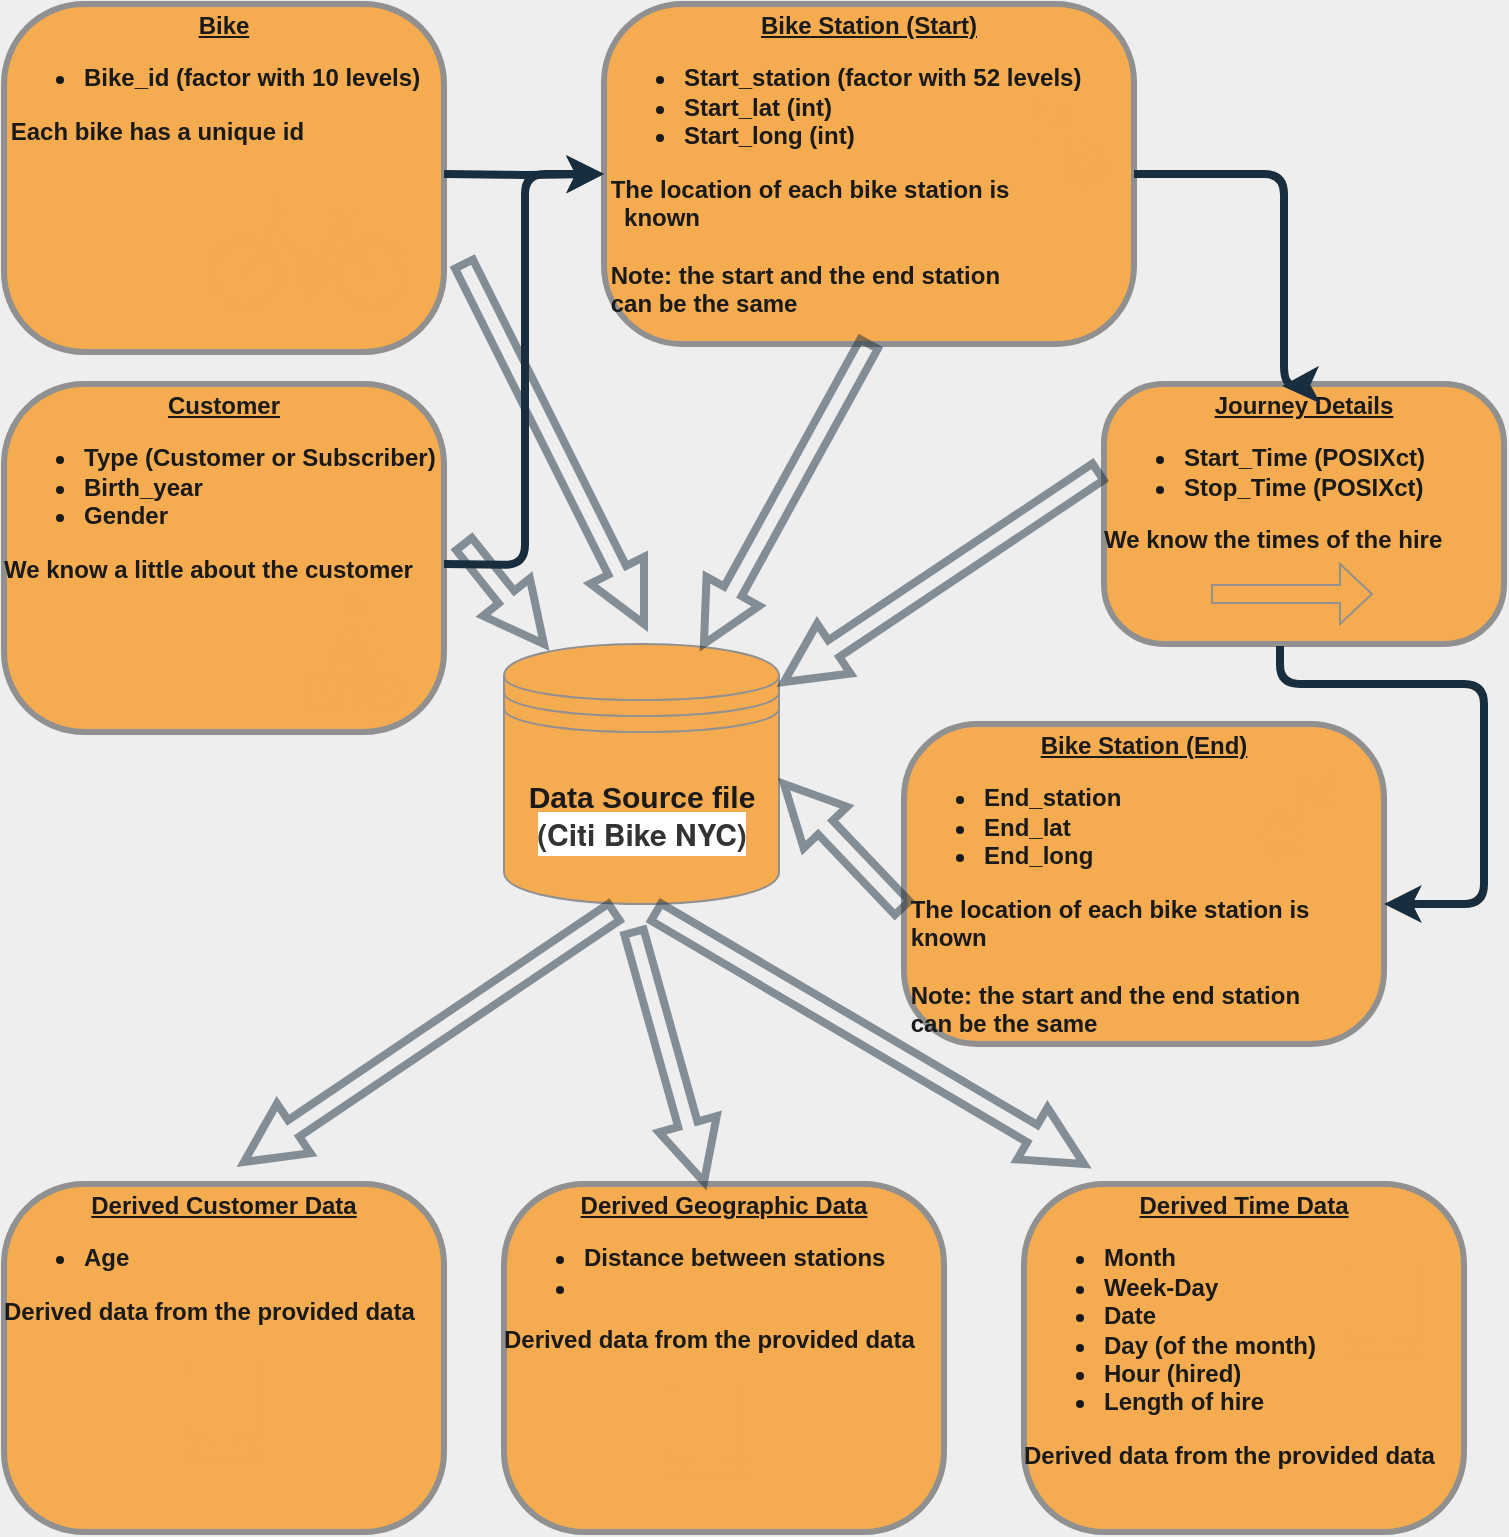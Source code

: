 <mxfile version="16.4.5" type="github">
  <diagram name="Page-1" id="c7558073-3199-34d8-9f00-42111426c3f3">
    <mxGraphModel dx="950" dy="807" grid="1" gridSize="10" guides="1" tooltips="1" connect="1" arrows="1" fold="1" page="1" pageScale="1" pageWidth="826" pageHeight="1169" background="#EEEEEE" math="0" shadow="0">
      <root>
        <mxCell id="0" />
        <mxCell id="1" parent="0" />
        <mxCell id="DKgWzSn5s0b5Owi-XkWh-102" value="" style="group;fontColor=#1A1A1A;" vertex="1" connectable="0" parent="1">
          <mxGeometry x="40" y="10" width="220" height="174" as="geometry" />
        </mxCell>
        <mxCell id="2" value="&lt;p style=&quot;text-align: center ; margin: 4px 0px 0px ; text-decoration: underline&quot;&gt;Bike&lt;/p&gt;&lt;p style=&quot;margin: 4px 0px 0px&quot;&gt;&lt;/p&gt;&lt;ul&gt;&lt;li&gt;Bike_id (factor with 10 levels)&lt;/li&gt;&lt;/ul&gt;&lt;div&gt;&lt;span style=&quot;white-space: pre&quot;&gt;	&lt;/span&gt;Each bike has a unique id&lt;/div&gt;&lt;p&gt;&lt;/p&gt;" style="verticalAlign=middle;align=left;overflow=fill;fontSize=12;fontFamily=Helvetica;html=1;rounded=1;fontStyle=1;strokeWidth=3;fillColor=#F5AB50;arcSize=23;strokeColor=#909090;fontColor=#1A1A1A;" parent="DKgWzSn5s0b5Owi-XkWh-102" vertex="1">
          <mxGeometry width="220" height="174" as="geometry" />
        </mxCell>
        <mxCell id="DKgWzSn5s0b5Owi-XkWh-97" value="" style="shape=mxgraph.signs.transportation.bicycle_2;html=1;pointerEvents=1;fillColor=#F5AB50;strokeColor=none;verticalLabelPosition=bottom;verticalAlign=top;align=center;sketch=0;fontColor=#1A1A1A;" vertex="1" parent="DKgWzSn5s0b5Owi-XkWh-102">
          <mxGeometry x="102.5" y="97" width="99" height="56" as="geometry" />
        </mxCell>
        <mxCell id="DKgWzSn5s0b5Owi-XkWh-106" value="" style="group;fontColor=#1A1A1A;" vertex="1" connectable="0" parent="1">
          <mxGeometry x="490" y="370" width="240" height="160" as="geometry" />
        </mxCell>
        <mxCell id="DKgWzSn5s0b5Owi-XkWh-104" value="&lt;p style=&quot;text-align: center ; margin: 4px 0px 0px ; text-decoration: underline&quot;&gt;Bike Station (End)&lt;/p&gt;&lt;p style=&quot;margin: 4px 0px 0px&quot;&gt;&lt;/p&gt;&lt;ul&gt;&lt;li&gt;&lt;span style=&quot;text-align: center&quot;&gt;End&lt;/span&gt;_station&lt;/li&gt;&lt;li&gt;&lt;span style=&quot;text-align: center&quot;&gt;End&lt;/span&gt;_lat&lt;/li&gt;&lt;li&gt;&lt;span style=&quot;text-align: center&quot;&gt;End&lt;/span&gt;_long&lt;/li&gt;&lt;/ul&gt;&lt;div&gt;&lt;span style=&quot;white-space: pre&quot;&gt;	&lt;/span&gt;The location of each bike station is&lt;br&gt;&lt;span style=&quot;white-space: pre&quot;&gt;	&lt;/span&gt;known&lt;br&gt;&lt;br&gt;&lt;span style=&quot;white-space: pre&quot;&gt;	&lt;/span&gt;Note: the start and the end station&lt;br&gt;&lt;span&gt;	&lt;/span&gt;&lt;span style=&quot;white-space: pre&quot;&gt;	&lt;/span&gt;can be the same&lt;br&gt;&lt;/div&gt;&lt;p&gt;&lt;/p&gt;&lt;p&gt;&lt;/p&gt;" style="verticalAlign=middle;align=left;overflow=fill;fontSize=12;fontFamily=Helvetica;html=1;rounded=1;fontStyle=1;strokeWidth=3;fillColor=#F5AB50;arcSize=23;strokeColor=#909090;fontColor=#1A1A1A;" vertex="1" parent="DKgWzSn5s0b5Owi-XkWh-106">
          <mxGeometry width="240.0" height="160" as="geometry" />
        </mxCell>
        <mxCell id="DKgWzSn5s0b5Owi-XkWh-105" value="" style="shape=mxgraph.signs.travel.point_of_interest;html=1;pointerEvents=1;fillColor=#F5AB50;strokeColor=none;verticalLabelPosition=bottom;verticalAlign=top;align=center;sketch=0;rotation=90;fontColor=#1A1A1A;" vertex="1" parent="DKgWzSn5s0b5Owi-XkWh-106">
          <mxGeometry x="174.545" y="27.586" width="43.636" height="38.621" as="geometry" />
        </mxCell>
        <mxCell id="DKgWzSn5s0b5Owi-XkWh-121" value="" style="group;fontColor=#1A1A1A;" vertex="1" connectable="0" parent="1">
          <mxGeometry x="40" y="600" width="220" height="174" as="geometry" />
        </mxCell>
        <mxCell id="DKgWzSn5s0b5Owi-XkWh-117" value="&lt;p style=&quot;text-align: center ; margin: 4px 0px 0px ; text-decoration: underline&quot;&gt;Derived Customer Data&lt;/p&gt;&lt;p style=&quot;margin: 4px 0px 0px&quot;&gt;&lt;/p&gt;&lt;ul&gt;&lt;li&gt;Age&lt;/li&gt;&lt;/ul&gt;&lt;div&gt;Derived data from the provided data&lt;/div&gt;&lt;p&gt;&lt;/p&gt;&lt;p&gt;&lt;/p&gt;" style="verticalAlign=middle;align=left;overflow=fill;fontSize=12;fontFamily=Helvetica;html=1;rounded=1;fontStyle=1;strokeWidth=3;fillColor=#F5AB50;arcSize=23;strokeColor=#909090;fontColor=#1A1A1A;" vertex="1" parent="DKgWzSn5s0b5Owi-XkWh-121">
          <mxGeometry width="220" height="174" as="geometry" />
        </mxCell>
        <mxCell id="DKgWzSn5s0b5Owi-XkWh-119" value="" style="shape=mxgraph.signs.tech.computer;html=1;pointerEvents=1;fillColor=#F5AB50;strokeColor=none;verticalLabelPosition=bottom;verticalAlign=top;align=center;sketch=0;fontColor=#1A1A1A;" vertex="1" parent="DKgWzSn5s0b5Owi-XkWh-121">
          <mxGeometry x="90" y="90" width="40" height="50" as="geometry" />
        </mxCell>
        <mxCell id="DKgWzSn5s0b5Owi-XkWh-122" value="" style="group;fontColor=#1A1A1A;" vertex="1" connectable="0" parent="1">
          <mxGeometry x="290" y="600" width="220" height="174" as="geometry" />
        </mxCell>
        <mxCell id="DKgWzSn5s0b5Owi-XkWh-113" value="&lt;p style=&quot;text-align: center ; margin: 4px 0px 0px ; text-decoration: underline&quot;&gt;Derived Geographic Data&lt;/p&gt;&lt;p style=&quot;margin: 4px 0px 0px&quot;&gt;&lt;/p&gt;&lt;ul&gt;&lt;li&gt;Distance between stations&lt;/li&gt;&lt;li&gt;&lt;br&gt;&lt;/li&gt;&lt;/ul&gt;&lt;div&gt;Derived data from the provided data&lt;/div&gt;&lt;p&gt;&lt;/p&gt;&lt;p&gt;&lt;/p&gt;" style="verticalAlign=middle;align=left;overflow=fill;fontSize=12;fontFamily=Helvetica;html=1;rounded=1;fontStyle=1;strokeWidth=3;fillColor=#F5AB50;arcSize=23;strokeColor=#909090;fontColor=#1A1A1A;" vertex="1" parent="DKgWzSn5s0b5Owi-XkWh-122">
          <mxGeometry width="220" height="174" as="geometry" />
        </mxCell>
        <mxCell id="DKgWzSn5s0b5Owi-XkWh-115" value="" style="shape=mxgraph.signs.tech.computer;html=1;pointerEvents=1;fillColor=#F5AB50;strokeColor=none;verticalLabelPosition=bottom;verticalAlign=top;align=center;sketch=0;fontColor=#1A1A1A;" vertex="1" parent="DKgWzSn5s0b5Owi-XkWh-122">
          <mxGeometry x="83" y="100" width="40" height="50" as="geometry" />
        </mxCell>
        <mxCell id="DKgWzSn5s0b5Owi-XkWh-123" value="" style="group;fontColor=#1A1A1A;" vertex="1" connectable="0" parent="1">
          <mxGeometry x="550" y="600" width="220" height="174" as="geometry" />
        </mxCell>
        <mxCell id="DKgWzSn5s0b5Owi-XkWh-116" value="&lt;p style=&quot;text-align: center ; margin: 4px 0px 0px ; text-decoration: underline&quot;&gt;Derived Time Data&lt;/p&gt;&lt;p style=&quot;margin: 4px 0px 0px&quot;&gt;&lt;/p&gt;&lt;ul&gt;&lt;li&gt;Month&lt;/li&gt;&lt;li&gt;Week-Day&lt;/li&gt;&lt;li&gt;Date&lt;/li&gt;&lt;li&gt;Day (of the month)&lt;/li&gt;&lt;li&gt;Hour (hired)&lt;/li&gt;&lt;li&gt;Length of hire&lt;/li&gt;&lt;/ul&gt;&lt;div&gt;Derived data from the provided data&lt;/div&gt;&lt;p&gt;&lt;/p&gt;&lt;p&gt;&lt;/p&gt;" style="verticalAlign=middle;align=left;overflow=fill;fontSize=12;fontFamily=Helvetica;html=1;rounded=1;fontStyle=1;strokeWidth=3;fillColor=#F5AB50;arcSize=23;strokeColor=#909090;fontColor=#1A1A1A;" vertex="1" parent="DKgWzSn5s0b5Owi-XkWh-123">
          <mxGeometry width="220" height="174" as="geometry" />
        </mxCell>
        <mxCell id="DKgWzSn5s0b5Owi-XkWh-120" value="" style="shape=mxgraph.signs.tech.computer;html=1;pointerEvents=1;fillColor=#F5AB50;strokeColor=none;verticalLabelPosition=bottom;verticalAlign=top;align=center;sketch=0;fontColor=#1A1A1A;" vertex="1" parent="DKgWzSn5s0b5Owi-XkWh-123">
          <mxGeometry x="160" y="40" width="40" height="50" as="geometry" />
        </mxCell>
        <mxCell id="DKgWzSn5s0b5Owi-XkWh-118" value="" style="group;fontColor=#1A1A1A;" vertex="1" connectable="0" parent="1">
          <mxGeometry x="340" y="10" width="265" height="170" as="geometry" />
        </mxCell>
        <mxCell id="DKgWzSn5s0b5Owi-XkWh-100" value="&lt;p style=&quot;text-align: center ; margin: 4px 0px 0px ; text-decoration: underline&quot;&gt;Bike Station (Start)&lt;/p&gt;&lt;p style=&quot;margin: 4px 0px 0px&quot;&gt;&lt;/p&gt;&lt;ul&gt;&lt;li&gt;Start_station (factor with 52 levels)&lt;/li&gt;&lt;li&gt;Start_lat (int)&lt;/li&gt;&lt;li&gt;Start_long (int)&lt;/li&gt;&lt;/ul&gt;&lt;div&gt;&lt;span style=&quot;white-space: pre&quot;&gt;	&lt;/span&gt;The location of each bike station is&lt;br&gt;&amp;nbsp; &lt;span style=&quot;white-space: pre&quot;&gt;	&lt;/span&gt;known&lt;br&gt;&lt;br&gt;&lt;span style=&quot;white-space: pre&quot;&gt;	&lt;/span&gt;Note: the start and the end station&lt;br&gt;&lt;span style=&quot;white-space: pre&quot;&gt;	&lt;/span&gt;can be the same&lt;br&gt;&lt;/div&gt;&lt;p&gt;&lt;/p&gt;&lt;p&gt;&lt;/p&gt;" style="verticalAlign=middle;align=left;overflow=fill;fontSize=12;fontFamily=Helvetica;html=1;rounded=1;fontStyle=1;strokeWidth=3;fillColor=#F5AB50;arcSize=23;strokeColor=#909090;fontColor=#1A1A1A;" vertex="1" parent="DKgWzSn5s0b5Owi-XkWh-118">
          <mxGeometry width="265" height="170" as="geometry" />
        </mxCell>
        <mxCell id="DKgWzSn5s0b5Owi-XkWh-99" value="" style="shape=mxgraph.signs.travel.point_of_interest;html=1;pointerEvents=1;fillColor=#F5AB50;strokeColor=none;verticalLabelPosition=bottom;verticalAlign=top;align=center;sketch=0;fontColor=#1A1A1A;" vertex="1" parent="DKgWzSn5s0b5Owi-XkWh-118">
          <mxGeometry x="214.038" y="48.851" width="37.712" height="44.943" as="geometry" />
        </mxCell>
        <mxCell id="DKgWzSn5s0b5Owi-XkWh-128" value="" style="group;fontColor=#1A1A1A;" vertex="1" connectable="0" parent="1">
          <mxGeometry x="40" y="200" width="220" height="174" as="geometry" />
        </mxCell>
        <mxCell id="DKgWzSn5s0b5Owi-XkWh-109" value="&lt;p style=&quot;text-align: center ; margin: 4px 0px 0px ; text-decoration: underline&quot;&gt;Customer&lt;/p&gt;&lt;p style=&quot;margin: 4px 0px 0px&quot;&gt;&lt;/p&gt;&lt;ul&gt;&lt;li&gt;Type (Customer or Subscriber)&lt;/li&gt;&lt;li&gt;Birth_year&lt;/li&gt;&lt;li&gt;Gender&lt;/li&gt;&lt;/ul&gt;&lt;div&gt;We know a little about the customer&lt;br&gt;&lt;br&gt;&lt;/div&gt;&lt;p&gt;&lt;/p&gt;&lt;p&gt;&lt;/p&gt;" style="verticalAlign=middle;align=left;overflow=fill;fontSize=12;fontFamily=Helvetica;html=1;rounded=1;fontStyle=1;strokeWidth=3;fillColor=#F5AB50;arcSize=23;strokeColor=#909090;fontColor=#1A1A1A;" vertex="1" parent="DKgWzSn5s0b5Owi-XkWh-128">
          <mxGeometry width="220" height="174" as="geometry" />
        </mxCell>
        <mxCell id="DKgWzSn5s0b5Owi-XkWh-98" value="" style="shape=mxgraph.signs.transportation.bicycler;html=1;pointerEvents=1;fillColor=#F5AB50;strokeColor=none;verticalLabelPosition=bottom;verticalAlign=top;align=center;sketch=0;fontColor=#1A1A1A;" vertex="1" parent="DKgWzSn5s0b5Owi-XkWh-128">
          <mxGeometry x="150" y="106" width="50" height="58" as="geometry" />
        </mxCell>
        <mxCell id="DKgWzSn5s0b5Owi-XkWh-142" value="" style="shape=arrow;endArrow=classic;html=1;rounded=1;sketch=0;fontSize=15;strokeColor=#182E3E;strokeWidth=4;curved=0;opacity=50;labelBackgroundColor=#EEEEEE;fontColor=#1A1A1A;" edge="1" parent="DKgWzSn5s0b5Owi-XkWh-128">
          <mxGeometry width="50" height="50" relative="1" as="geometry">
            <mxPoint x="230" y="-60" as="sourcePoint" />
            <mxPoint x="320" y="120" as="targetPoint" />
            <Array as="points">
              <mxPoint x="297.57" y="50" />
            </Array>
          </mxGeometry>
        </mxCell>
        <mxCell id="DKgWzSn5s0b5Owi-XkWh-129" value="" style="group;fontColor=#1A1A1A;" vertex="1" connectable="0" parent="1">
          <mxGeometry x="590" y="200" width="200" height="130" as="geometry" />
        </mxCell>
        <mxCell id="DKgWzSn5s0b5Owi-XkWh-125" value="&lt;p style=&quot;text-align: center ; margin: 4px 0px 0px ; text-decoration: underline&quot;&gt;Journey Details&lt;/p&gt;&lt;p style=&quot;margin: 4px 0px 0px&quot;&gt;&lt;/p&gt;&lt;ul&gt;&lt;li&gt;Start_Time (POSIXct)&lt;/li&gt;&lt;li&gt;Stop_Time (POSIXct)&lt;/li&gt;&lt;/ul&gt;&lt;div&gt;We know the times of the hire&lt;br&gt;&lt;br&gt;&lt;/div&gt;&lt;p&gt;&lt;/p&gt;&lt;p&gt;&lt;/p&gt;" style="verticalAlign=middle;align=left;overflow=fill;fontSize=12;fontFamily=Helvetica;html=1;rounded=1;fontStyle=1;strokeWidth=3;fillColor=#F5AB50;arcSize=23;strokeColor=#909090;fontColor=#1A1A1A;" vertex="1" parent="DKgWzSn5s0b5Owi-XkWh-129">
          <mxGeometry width="200" height="130" as="geometry" />
        </mxCell>
        <mxCell id="DKgWzSn5s0b5Owi-XkWh-127" value="" style="shape=singleArrow;whiteSpace=wrap;html=1;fillColor=#F5AB50;strokeColor=#909090;fontColor=#1A1A1A;" vertex="1" parent="DKgWzSn5s0b5Owi-XkWh-129">
          <mxGeometry x="54" y="90" width="80" height="30" as="geometry" />
        </mxCell>
        <mxCell id="DKgWzSn5s0b5Owi-XkWh-130" value="" style="edgeStyle=orthogonalEdgeStyle;curved=0;rounded=1;sketch=0;orthogonalLoop=1;jettySize=auto;html=1;strokeWidth=4;strokeColor=#182E3E;labelBackgroundColor=#EEEEEE;fontColor=#1A1A1A;" edge="1" parent="1" target="DKgWzSn5s0b5Owi-XkWh-100">
          <mxGeometry relative="1" as="geometry">
            <mxPoint x="260" y="95" as="sourcePoint" />
          </mxGeometry>
        </mxCell>
        <mxCell id="DKgWzSn5s0b5Owi-XkWh-131" value="" style="edgeStyle=orthogonalEdgeStyle;curved=0;rounded=1;sketch=0;orthogonalLoop=1;jettySize=auto;html=1;strokeWidth=4;strokeColor=#182E3E;entryX=0;entryY=0.5;entryDx=0;entryDy=0;labelBackgroundColor=#EEEEEE;fontColor=#1A1A1A;" edge="1" parent="1" target="DKgWzSn5s0b5Owi-XkWh-100">
          <mxGeometry relative="1" as="geometry">
            <mxPoint x="260" y="290" as="sourcePoint" />
            <mxPoint x="350" y="105" as="targetPoint" />
          </mxGeometry>
        </mxCell>
        <mxCell id="DKgWzSn5s0b5Owi-XkWh-133" value="" style="edgeStyle=orthogonalEdgeStyle;curved=0;rounded=1;sketch=0;orthogonalLoop=1;jettySize=auto;html=1;strokeColor=#182E3E;strokeWidth=4;exitX=1;exitY=0.5;exitDx=0;exitDy=0;entryX=0.445;entryY=0.008;entryDx=0;entryDy=0;entryPerimeter=0;labelBackgroundColor=#EEEEEE;fontColor=#1A1A1A;" edge="1" parent="1" source="DKgWzSn5s0b5Owi-XkWh-100" target="DKgWzSn5s0b5Owi-XkWh-125">
          <mxGeometry relative="1" as="geometry">
            <mxPoint x="680" y="190" as="targetPoint" />
            <Array as="points">
              <mxPoint x="680" y="95" />
            </Array>
          </mxGeometry>
        </mxCell>
        <mxCell id="DKgWzSn5s0b5Owi-XkWh-137" style="edgeStyle=orthogonalEdgeStyle;curved=0;rounded=1;sketch=0;orthogonalLoop=1;jettySize=auto;html=1;strokeColor=#182E3E;strokeWidth=4;exitX=0.44;exitY=1.008;exitDx=0;exitDy=0;exitPerimeter=0;labelBackgroundColor=#EEEEEE;fontColor=#1A1A1A;" edge="1" parent="1" source="DKgWzSn5s0b5Owi-XkWh-125">
          <mxGeometry relative="1" as="geometry">
            <mxPoint x="730" y="460" as="targetPoint" />
            <Array as="points">
              <mxPoint x="678" y="350" />
              <mxPoint x="780" y="350" />
              <mxPoint x="780" y="460" />
            </Array>
          </mxGeometry>
        </mxCell>
        <mxCell id="DKgWzSn5s0b5Owi-XkWh-138" value="&lt;b style=&quot;font-size: 15px&quot;&gt;Data Source file&lt;br&gt;&lt;span style=&quot;color: rgb(51 , 51 , 51) ; font-family: &amp;#34;helvetica neue&amp;#34; , &amp;#34;helvetica&amp;#34; , &amp;#34;arial&amp;#34; , sans-serif ; background-color: rgb(255 , 255 , 255)&quot;&gt;(Citi Bike NYC)&lt;/span&gt;&lt;/b&gt;" style="shape=datastore;whiteSpace=wrap;html=1;rounded=0;sketch=0;fillColor=#F5AB50;strokeColor=#909090;fontColor=#1A1A1A;" vertex="1" parent="1">
          <mxGeometry x="290" y="330" width="137.5" height="130" as="geometry" />
        </mxCell>
        <mxCell id="DKgWzSn5s0b5Owi-XkWh-139" value="" style="shape=arrow;endArrow=classic;html=1;rounded=1;sketch=0;fontSize=15;strokeColor=#182E3E;strokeWidth=4;curved=0;exitX=0.5;exitY=1;exitDx=0;exitDy=0;entryX=0.727;entryY=0;entryDx=0;entryDy=0;entryPerimeter=0;opacity=50;labelBackgroundColor=#EEEEEE;fontColor=#1A1A1A;" edge="1" parent="1" source="DKgWzSn5s0b5Owi-XkWh-100" target="DKgWzSn5s0b5Owi-XkWh-138">
          <mxGeometry width="50" height="50" relative="1" as="geometry">
            <mxPoint x="427.5" y="280" as="sourcePoint" />
            <mxPoint x="477.5" y="230" as="targetPoint" />
            <Array as="points">
              <mxPoint x="457.5" y="250" />
            </Array>
          </mxGeometry>
        </mxCell>
        <mxCell id="DKgWzSn5s0b5Owi-XkWh-140" value="" style="shape=arrow;endArrow=classic;html=1;rounded=1;sketch=0;fontSize=15;strokeColor=#182E3E;strokeWidth=4;curved=0;exitX=-0.015;exitY=0.338;exitDx=0;exitDy=0;entryX=1.018;entryY=0.146;entryDx=0;entryDy=0;entryPerimeter=0;opacity=50;exitPerimeter=0;labelBackgroundColor=#EEEEEE;fontColor=#1A1A1A;" edge="1" parent="1" source="DKgWzSn5s0b5Owi-XkWh-125" target="DKgWzSn5s0b5Owi-XkWh-138">
          <mxGeometry width="50" height="50" relative="1" as="geometry">
            <mxPoint x="572.54" y="260" as="sourcePoint" />
            <mxPoint x="490.003" y="410" as="targetPoint" />
            <Array as="points">
              <mxPoint x="557.54" y="330" />
            </Array>
          </mxGeometry>
        </mxCell>
        <mxCell id="DKgWzSn5s0b5Owi-XkWh-141" value="" style="shape=arrow;endArrow=classic;html=1;rounded=1;sketch=0;fontSize=15;strokeColor=#182E3E;strokeWidth=4;curved=0;opacity=50;exitX=-0.004;exitY=0.575;exitDx=0;exitDy=0;exitPerimeter=0;labelBackgroundColor=#EEEEEE;fontColor=#1A1A1A;" edge="1" parent="1" source="DKgWzSn5s0b5Owi-XkWh-104">
          <mxGeometry width="50" height="50" relative="1" as="geometry">
            <mxPoint x="480" y="470" as="sourcePoint" />
            <mxPoint x="430" y="400" as="targetPoint" />
            <Array as="points">
              <mxPoint x="567.54" y="400" />
            </Array>
          </mxGeometry>
        </mxCell>
        <mxCell id="DKgWzSn5s0b5Owi-XkWh-143" value="" style="shape=arrow;endArrow=classic;html=1;rounded=1;sketch=0;fontSize=15;strokeColor=#182E3E;strokeWidth=4;curved=0;entryX=0.145;entryY=0;entryDx=0;entryDy=0;entryPerimeter=0;opacity=50;labelBackgroundColor=#EEEEEE;fontColor=#1A1A1A;" edge="1" parent="1" target="DKgWzSn5s0b5Owi-XkWh-138">
          <mxGeometry width="50" height="50" relative="1" as="geometry">
            <mxPoint x="270" y="280" as="sourcePoint" />
            <mxPoint x="220.005" y="438.98" as="targetPoint" />
            <Array as="points">
              <mxPoint x="347.57" y="420" />
            </Array>
          </mxGeometry>
        </mxCell>
        <mxCell id="DKgWzSn5s0b5Owi-XkWh-144" value="" style="shape=arrow;endArrow=classic;html=1;rounded=1;sketch=0;fontSize=15;strokeColor=#182E3E;strokeWidth=4;curved=0;exitX=0.4;exitY=1.031;exitDx=0;exitDy=0;entryX=1.018;entryY=0.146;entryDx=0;entryDy=0;entryPerimeter=0;opacity=50;exitPerimeter=0;labelBackgroundColor=#EEEEEE;fontColor=#1A1A1A;" edge="1" parent="1" source="DKgWzSn5s0b5Owi-XkWh-138">
          <mxGeometry width="50" height="50" relative="1" as="geometry">
            <mxPoint x="302.57" y="500" as="sourcePoint" />
            <mxPoint x="160.005" y="588.98" as="targetPoint" />
            <Array as="points">
              <mxPoint x="287.57" y="570" />
            </Array>
          </mxGeometry>
        </mxCell>
        <mxCell id="DKgWzSn5s0b5Owi-XkWh-146" value="" style="shape=arrow;endArrow=classic;html=1;rounded=1;sketch=0;fontSize=15;strokeColor=#182E3E;strokeWidth=4;curved=0;exitX=0.4;exitY=1.031;exitDx=0;exitDy=0;opacity=50;exitPerimeter=0;labelBackgroundColor=#EEEEEE;fontColor=#1A1A1A;" edge="1" parent="1">
          <mxGeometry width="50" height="50" relative="1" as="geometry">
            <mxPoint x="355" y="474.03" as="sourcePoint" />
            <mxPoint x="390" y="599" as="targetPoint" />
            <Array as="points">
              <mxPoint x="297.57" y="580" />
            </Array>
          </mxGeometry>
        </mxCell>
        <mxCell id="DKgWzSn5s0b5Owi-XkWh-147" value="" style="shape=arrow;endArrow=classic;html=1;rounded=1;sketch=0;fontSize=15;strokeColor=#182E3E;strokeWidth=4;curved=0;exitX=0.553;exitY=1.031;exitDx=0;exitDy=0;opacity=50;exitPerimeter=0;labelBackgroundColor=#EEEEEE;fontColor=#1A1A1A;" edge="1" parent="1" source="DKgWzSn5s0b5Owi-XkWh-138">
          <mxGeometry width="50" height="50" relative="1" as="geometry">
            <mxPoint x="435" y="480" as="sourcePoint" />
            <mxPoint x="580" y="590" as="targetPoint" />
            <Array as="points">
              <mxPoint x="377.57" y="585.97" />
            </Array>
          </mxGeometry>
        </mxCell>
      </root>
    </mxGraphModel>
  </diagram>
</mxfile>
